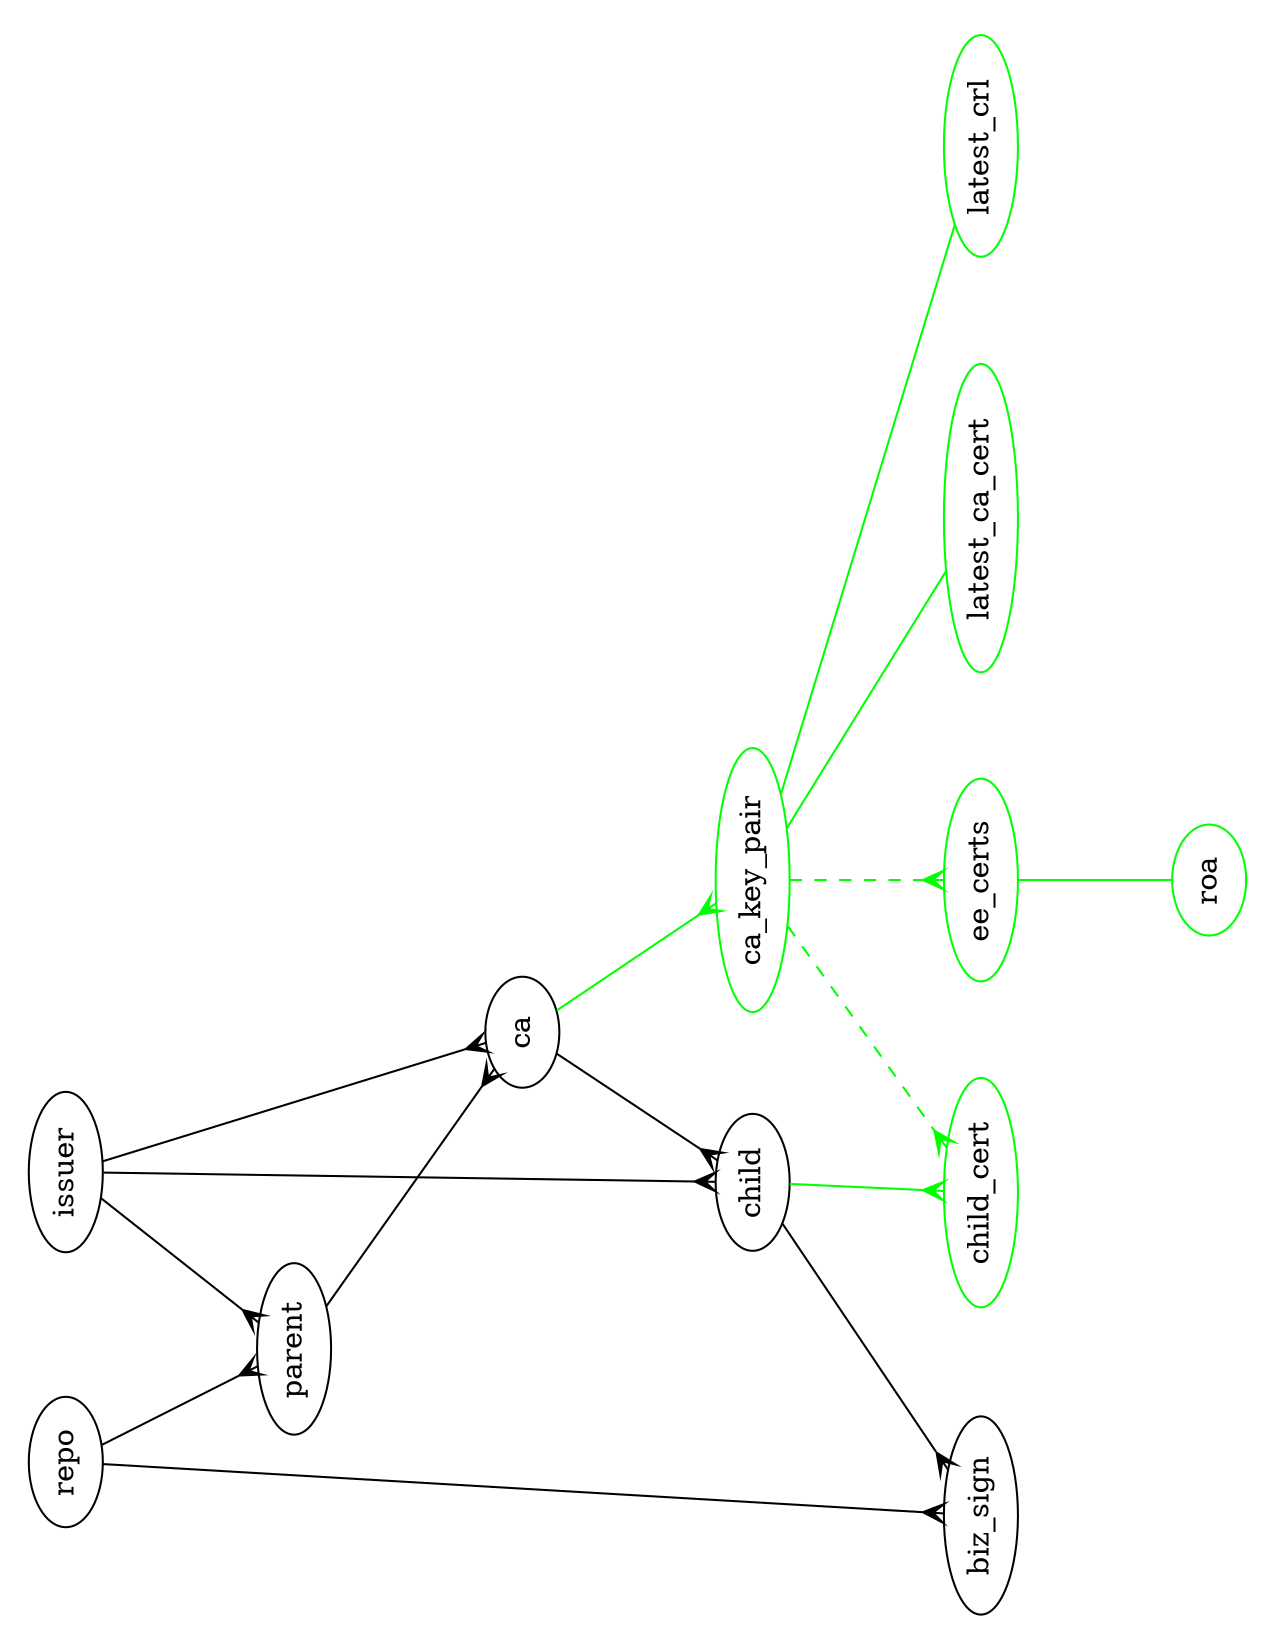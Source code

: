 // $Id$

// This is an attempt to capture
// http://subvert-rpki.hactrn.net/docs/prague-whiteboard-2007-03-22-23:15:01.jpg

// {arrowhead,arrowtail} shapes to use for database object relationships:
//   1-  none
//   m-  crow

digraph gsstsig_systems {
	rotate=90;	size="11,8.5";	splines=true;	ratio=fill;

	// black denotes stuff visible in left-to-right protocol
	node [ color=black ];

	issuer;		// red insert "rpp" (rpki publication point?  huh?)
	parent;		// red insert ""url" and an icon that i think means "key"
	repo;		// red insert "url" and an icon that i think means "key"
	ca;		// red insert crl #, cert #
	child;
	biz_sign;

	// green denotes stuff created on the fly by the rpki engine
	node [ color=green ];

	child_cert;	// red footnote unique caid, cert serial -- not part of picture?
	ca_key_pair;
	ee_certs;
	roa;
	latest_ca_cert;
	latest_crl;

	// one->many mappings
	edge [ color=black, arrowtail=none, arrowhead=crow ];

	child -> biz_sign;
	issuer -> ca;
	issuer -> child;
	issuer -> parent;
	parent -> ca;
	repo -> biz_sign;
	repo -> parent;

	// many->many mappings
	edge [ color=black, arrowtail=crow, arrowhead=crow ];

	ca -> child;

	// one->many mappings
	edge [ color=green, arrowtail=none, arrowhead=crow ];

	ca -> ca_key_pair;
	child -> child_cert;

	// one->one mappings
	edge [ color=green, arrowtail=none, arrowhead=none ];

	ca_key_pair -> latest_ca_cert;
	ca_key_pair -> latest_crl;
	ee_certs -> roa;

	// wiggly green one->many, look up edge config on man page
	edge [ color=green, arrowtail=none, arrowhead=crow, style=dashed ];

	ca_key_pair -> child_cert;
	ca_key_pair -> ee_certs;
}

// Local Variables:
// compile-command: "dot -Tps2 whiteboard-object-model.dot | ps2pdf - whiteboard-object-model.pdf"
// End:
